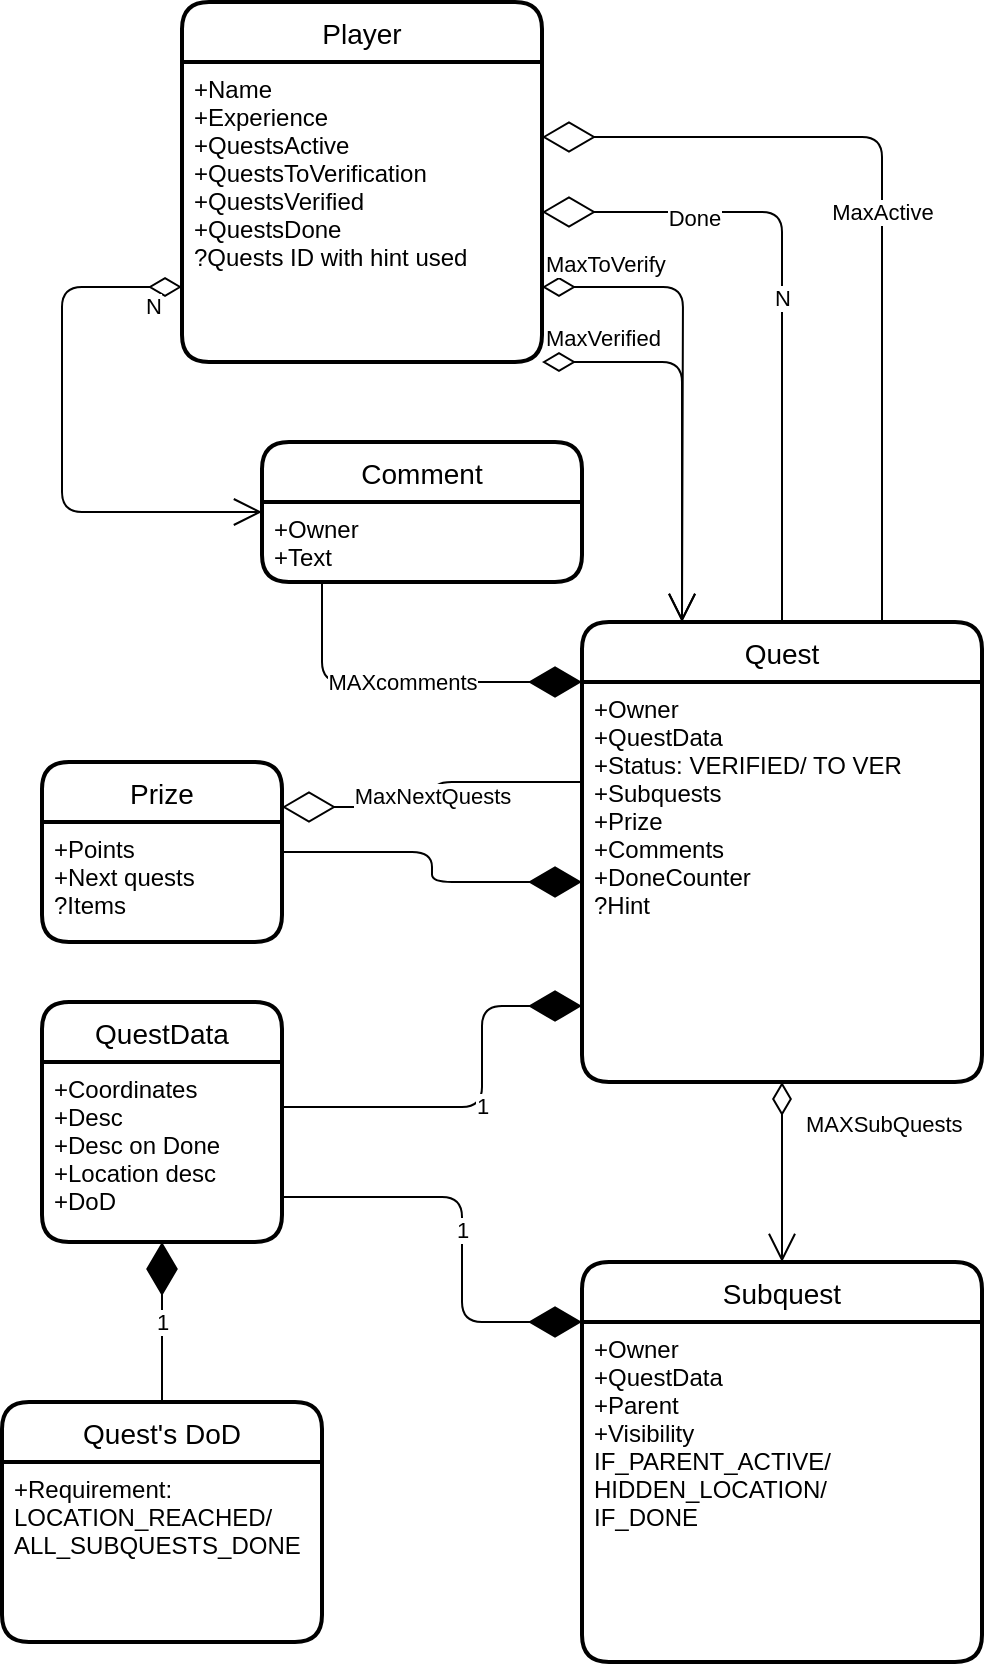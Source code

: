 <mxfile version="14.6.9" type="device"><diagram id="M-J3cCN6opH_2i_cFZUk" name="Page-1"><mxGraphModel dx="2241" dy="2027" grid="1" gridSize="10" guides="1" tooltips="1" connect="1" arrows="1" fold="1" page="1" pageScale="1" pageWidth="850" pageHeight="1100" math="0" shadow="0"><root><mxCell id="0"/><mxCell id="1" parent="0"/><mxCell id="W80gkQd3yOm1_AP8mV_c-1" value="Player" style="swimlane;childLayout=stackLayout;horizontal=1;startSize=30;horizontalStack=0;rounded=1;fontSize=14;fontStyle=0;strokeWidth=2;resizeParent=0;resizeLast=1;shadow=0;dashed=0;align=center;" vertex="1" parent="1"><mxGeometry x="-40" y="-60" width="180" height="180" as="geometry"/></mxCell><mxCell id="W80gkQd3yOm1_AP8mV_c-2" value="+Name&#xA;+Experience&#xA;+QuestsActive&#xA;+QuestsToVerification&#xA;+QuestsVerified&#xA;+QuestsDone&#xA;?Quests ID with hint used&#xA;&#xA;" style="align=left;strokeColor=none;fillColor=none;spacingLeft=4;fontSize=12;verticalAlign=top;resizable=0;rotatable=0;part=1;" vertex="1" parent="W80gkQd3yOm1_AP8mV_c-1"><mxGeometry y="30" width="180" height="150" as="geometry"/></mxCell><mxCell id="W80gkQd3yOm1_AP8mV_c-3" value="Quest" style="swimlane;childLayout=stackLayout;horizontal=1;startSize=30;horizontalStack=0;rounded=1;fontSize=14;fontStyle=0;strokeWidth=2;resizeParent=0;resizeLast=1;shadow=0;dashed=0;align=center;" vertex="1" parent="1"><mxGeometry x="160" y="250" width="200" height="230" as="geometry"><mxRectangle x="160" y="250" width="70" height="30" as="alternateBounds"/></mxGeometry></mxCell><mxCell id="W80gkQd3yOm1_AP8mV_c-4" value="+Owner&#xA;+QuestData&#xA;+Status: VERIFIED/ TO VER&#xA;+Subquests&#xA;+Prize&#xA;+Comments&#xA;+DoneCounter&#xA;?Hint&#xA;&#xA;&#xA;&#xA;" style="align=left;strokeColor=none;fillColor=none;spacingLeft=4;fontSize=12;verticalAlign=top;resizable=0;rotatable=0;part=1;" vertex="1" parent="W80gkQd3yOm1_AP8mV_c-3"><mxGeometry y="30" width="200" height="200" as="geometry"/></mxCell><mxCell id="W80gkQd3yOm1_AP8mV_c-5" value="Subquest" style="swimlane;childLayout=stackLayout;horizontal=1;startSize=30;horizontalStack=0;rounded=1;fontSize=14;fontStyle=0;strokeWidth=2;resizeParent=0;resizeLast=1;shadow=0;dashed=0;align=center;" vertex="1" parent="1"><mxGeometry x="160" y="570" width="200" height="200" as="geometry"/></mxCell><mxCell id="W80gkQd3yOm1_AP8mV_c-6" value="+Owner&#xA;+QuestData&#xA;+Parent&#xA;+Visibility &#xA;IF_PARENT_ACTIVE/&#xA;HIDDEN_LOCATION/&#xA;IF_DONE&#xA;&#xA;" style="align=left;strokeColor=none;fillColor=none;spacingLeft=4;fontSize=12;verticalAlign=top;resizable=0;rotatable=0;part=1;" vertex="1" parent="W80gkQd3yOm1_AP8mV_c-5"><mxGeometry y="30" width="200" height="170" as="geometry"/></mxCell><mxCell id="W80gkQd3yOm1_AP8mV_c-8" value="Prize" style="swimlane;childLayout=stackLayout;horizontal=1;startSize=30;horizontalStack=0;rounded=1;fontSize=14;fontStyle=0;strokeWidth=2;resizeParent=0;resizeLast=1;shadow=0;dashed=0;align=center;" vertex="1" parent="1"><mxGeometry x="-110" y="320" width="120" height="90" as="geometry"/></mxCell><mxCell id="W80gkQd3yOm1_AP8mV_c-9" value="+Points&#xA;+Next quests&#xA;?Items&#xA;" style="align=left;strokeColor=none;fillColor=none;spacingLeft=4;fontSize=12;verticalAlign=top;resizable=0;rotatable=0;part=1;" vertex="1" parent="W80gkQd3yOm1_AP8mV_c-8"><mxGeometry y="30" width="120" height="60" as="geometry"/></mxCell><mxCell id="W80gkQd3yOm1_AP8mV_c-10" style="edgeStyle=orthogonalEdgeStyle;rounded=0;orthogonalLoop=1;jettySize=auto;html=1;exitX=0.5;exitY=1;exitDx=0;exitDy=0;" edge="1" parent="W80gkQd3yOm1_AP8mV_c-8" source="W80gkQd3yOm1_AP8mV_c-9" target="W80gkQd3yOm1_AP8mV_c-9"><mxGeometry relative="1" as="geometry"/></mxCell><mxCell id="W80gkQd3yOm1_AP8mV_c-14" value="QuestData" style="swimlane;childLayout=stackLayout;horizontal=1;startSize=30;horizontalStack=0;rounded=1;fontSize=14;fontStyle=0;strokeWidth=2;resizeParent=0;resizeLast=1;shadow=0;dashed=0;align=center;" vertex="1" parent="1"><mxGeometry x="-110" y="440" width="120" height="120" as="geometry"/></mxCell><mxCell id="W80gkQd3yOm1_AP8mV_c-15" value="+Coordinates&#xA;+Desc&#xA;+Desc on Done&#xA;+Location desc&#xA;+DoD&#xA;&#xA;&#xA;&#xA;&#xA;&#xA;&#xA;" style="align=left;strokeColor=none;fillColor=none;spacingLeft=4;fontSize=12;verticalAlign=top;resizable=0;rotatable=0;part=1;" vertex="1" parent="W80gkQd3yOm1_AP8mV_c-14"><mxGeometry y="30" width="120" height="90" as="geometry"/></mxCell><mxCell id="W80gkQd3yOm1_AP8mV_c-16" value="Quest's DoD" style="swimlane;childLayout=stackLayout;horizontal=1;startSize=30;horizontalStack=0;rounded=1;fontSize=14;fontStyle=0;strokeWidth=2;resizeParent=0;resizeLast=1;shadow=0;dashed=0;align=center;" vertex="1" parent="1"><mxGeometry x="-130" y="640" width="160" height="120" as="geometry"/></mxCell><mxCell id="W80gkQd3yOm1_AP8mV_c-17" value="+Requirement: &#xA;LOCATION_REACHED/&#xA;ALL_SUBQUESTS_DONE&#xA;" style="align=left;strokeColor=none;fillColor=none;spacingLeft=4;fontSize=12;verticalAlign=top;resizable=0;rotatable=0;part=1;" vertex="1" parent="W80gkQd3yOm1_AP8mV_c-16"><mxGeometry y="30" width="160" height="90" as="geometry"/></mxCell><mxCell id="W80gkQd3yOm1_AP8mV_c-18" value="Comment" style="swimlane;childLayout=stackLayout;horizontal=1;startSize=30;horizontalStack=0;rounded=1;fontSize=14;fontStyle=0;strokeWidth=2;resizeParent=0;resizeLast=1;shadow=0;dashed=0;align=center;" vertex="1" parent="1"><mxGeometry y="160" width="160" height="70" as="geometry"/></mxCell><mxCell id="W80gkQd3yOm1_AP8mV_c-19" value="+Owner&#xA;+Text" style="align=left;strokeColor=none;fillColor=none;spacingLeft=4;fontSize=12;verticalAlign=top;resizable=0;rotatable=0;part=1;" vertex="1" parent="W80gkQd3yOm1_AP8mV_c-18"><mxGeometry y="30" width="160" height="40" as="geometry"/></mxCell><mxCell id="W80gkQd3yOm1_AP8mV_c-20" style="edgeStyle=orthogonalEdgeStyle;rounded=0;orthogonalLoop=1;jettySize=auto;html=1;exitX=0.5;exitY=1;exitDx=0;exitDy=0;" edge="1" parent="W80gkQd3yOm1_AP8mV_c-18" source="W80gkQd3yOm1_AP8mV_c-19" target="W80gkQd3yOm1_AP8mV_c-19"><mxGeometry relative="1" as="geometry"/></mxCell><mxCell id="W80gkQd3yOm1_AP8mV_c-28" value="1" style="endArrow=diamondThin;endFill=1;endSize=24;html=1;edgeStyle=orthogonalEdgeStyle;exitX=1;exitY=0.25;exitDx=0;exitDy=0;entryX=0;entryY=0.81;entryDx=0;entryDy=0;entryPerimeter=0;" edge="1" parent="1" source="W80gkQd3yOm1_AP8mV_c-15" target="W80gkQd3yOm1_AP8mV_c-4"><mxGeometry width="160" relative="1" as="geometry"><mxPoint x="500" y="410" as="sourcePoint"/><mxPoint x="140" y="410" as="targetPoint"/><Array as="points"><mxPoint x="110" y="493"/><mxPoint x="110" y="442"/></Array></mxGeometry></mxCell><mxCell id="W80gkQd3yOm1_AP8mV_c-30" value="1" style="endArrow=diamondThin;endFill=1;endSize=24;html=1;entryX=0;entryY=0;entryDx=0;entryDy=0;exitX=1;exitY=0.75;exitDx=0;exitDy=0;edgeStyle=orthogonalEdgeStyle;" edge="1" parent="1" source="W80gkQd3yOm1_AP8mV_c-15" target="W80gkQd3yOm1_AP8mV_c-6"><mxGeometry width="160" relative="1" as="geometry"><mxPoint x="500" y="410" as="sourcePoint"/><mxPoint x="660" y="410" as="targetPoint"/><Array as="points"><mxPoint x="100" y="538"/><mxPoint x="100" y="600"/></Array></mxGeometry></mxCell><mxCell id="W80gkQd3yOm1_AP8mV_c-33" value="1" style="endArrow=diamondThin;endFill=1;endSize=24;html=1;entryX=0.5;entryY=1;entryDx=0;entryDy=0;exitX=0.5;exitY=0;exitDx=0;exitDy=0;edgeStyle=orthogonalEdgeStyle;" edge="1" parent="1" source="W80gkQd3yOm1_AP8mV_c-16" target="W80gkQd3yOm1_AP8mV_c-15"><mxGeometry width="160" relative="1" as="geometry"><mxPoint x="500" y="410" as="sourcePoint"/><mxPoint x="660" y="410" as="targetPoint"/></mxGeometry></mxCell><mxCell id="W80gkQd3yOm1_AP8mV_c-35" value="MAXcomments" style="endArrow=diamondThin;endFill=1;endSize=24;html=1;entryX=0;entryY=0;entryDx=0;entryDy=0;edgeStyle=orthogonalEdgeStyle;" edge="1" parent="1" target="W80gkQd3yOm1_AP8mV_c-4"><mxGeometry width="160" relative="1" as="geometry"><mxPoint x="30" y="230" as="sourcePoint"/><mxPoint x="530" y="410" as="targetPoint"/><Array as="points"><mxPoint x="30" y="280"/></Array></mxGeometry></mxCell><mxCell id="W80gkQd3yOm1_AP8mV_c-40" value="MAXSubQuests" style="endArrow=open;html=1;endSize=12;startArrow=diamondThin;startSize=14;startFill=0;edgeStyle=orthogonalEdgeStyle;align=left;verticalAlign=bottom;exitX=0.5;exitY=1;exitDx=0;exitDy=0;entryX=0.5;entryY=0;entryDx=0;entryDy=0;" edge="1" parent="1" source="W80gkQd3yOm1_AP8mV_c-4" target="W80gkQd3yOm1_AP8mV_c-5"><mxGeometry x="-0.333" y="10" relative="1" as="geometry"><mxPoint x="370" y="530" as="sourcePoint"/><mxPoint x="530" y="530" as="targetPoint"/><mxPoint as="offset"/></mxGeometry></mxCell><mxCell id="W80gkQd3yOm1_AP8mV_c-43" value="N" style="endArrow=open;html=1;endSize=12;startArrow=diamondThin;startSize=14;startFill=0;edgeStyle=orthogonalEdgeStyle;align=left;verticalAlign=bottom;entryX=0;entryY=0.5;entryDx=0;entryDy=0;exitX=0;exitY=0.75;exitDx=0;exitDy=0;" edge="1" parent="1" source="W80gkQd3yOm1_AP8mV_c-2" target="W80gkQd3yOm1_AP8mV_c-18"><mxGeometry x="-0.853" y="18" relative="1" as="geometry"><mxPoint x="-220" y="195" as="sourcePoint"/><mxPoint x="330" y="320" as="targetPoint"/><Array as="points"><mxPoint x="-100" y="83"/><mxPoint x="-100" y="195"/></Array><mxPoint as="offset"/></mxGeometry></mxCell><mxCell id="W80gkQd3yOm1_AP8mV_c-44" value="" style="endArrow=diamondThin;endFill=1;endSize=24;html=1;exitX=1;exitY=0.5;exitDx=0;exitDy=0;entryX=0;entryY=0.5;entryDx=0;entryDy=0;edgeStyle=orthogonalEdgeStyle;" edge="1" parent="1" source="W80gkQd3yOm1_AP8mV_c-8" target="W80gkQd3yOm1_AP8mV_c-4"><mxGeometry width="160" relative="1" as="geometry"><mxPoint x="170" y="320" as="sourcePoint"/><mxPoint x="330" y="320" as="targetPoint"/></mxGeometry></mxCell><mxCell id="W80gkQd3yOm1_AP8mV_c-45" value="&lt;div&gt;MaxNextQuests&lt;/div&gt;" style="endArrow=diamondThin;endFill=0;endSize=24;html=1;entryX=1;entryY=0.25;entryDx=0;entryDy=0;exitX=0;exitY=0.25;exitDx=0;exitDy=0;edgeStyle=orthogonalEdgeStyle;" edge="1" parent="1" source="W80gkQd3yOm1_AP8mV_c-4" target="W80gkQd3yOm1_AP8mV_c-8"><mxGeometry width="160" relative="1" as="geometry"><mxPoint x="170" y="320" as="sourcePoint"/><mxPoint x="330" y="320" as="targetPoint"/></mxGeometry></mxCell><mxCell id="W80gkQd3yOm1_AP8mV_c-46" value="MaxVerified" style="endArrow=open;html=1;endSize=12;startArrow=diamondThin;startSize=14;startFill=0;edgeStyle=orthogonalEdgeStyle;align=left;verticalAlign=bottom;exitX=1;exitY=1;exitDx=0;exitDy=0;entryX=0.25;entryY=0;entryDx=0;entryDy=0;" edge="1" parent="1" source="W80gkQd3yOm1_AP8mV_c-2" target="W80gkQd3yOm1_AP8mV_c-3"><mxGeometry x="-1" y="3" relative="1" as="geometry"><mxPoint x="170" y="170" as="sourcePoint"/><mxPoint x="330" y="170" as="targetPoint"/><Array as="points"><mxPoint x="210" y="120"/></Array></mxGeometry></mxCell><mxCell id="W80gkQd3yOm1_AP8mV_c-47" value="MaxToVerify" style="endArrow=open;html=1;endSize=12;startArrow=diamondThin;startSize=14;startFill=0;edgeStyle=orthogonalEdgeStyle;align=left;verticalAlign=bottom;exitX=1;exitY=0.75;exitDx=0;exitDy=0;" edge="1" parent="1" source="W80gkQd3yOm1_AP8mV_c-2"><mxGeometry x="-1" y="3" relative="1" as="geometry"><mxPoint x="170" y="170" as="sourcePoint"/><mxPoint x="210" y="250" as="targetPoint"/></mxGeometry></mxCell><mxCell id="W80gkQd3yOm1_AP8mV_c-48" value="N" style="endArrow=diamondThin;endFill=0;endSize=24;html=1;exitX=0.5;exitY=0;exitDx=0;exitDy=0;entryX=1;entryY=0.5;entryDx=0;entryDy=0;edgeStyle=orthogonalEdgeStyle;" edge="1" parent="1" source="W80gkQd3yOm1_AP8mV_c-3" target="W80gkQd3yOm1_AP8mV_c-2"><mxGeometry width="160" relative="1" as="geometry"><mxPoint x="170" y="170" as="sourcePoint"/><mxPoint x="330" y="170" as="targetPoint"/></mxGeometry></mxCell><mxCell id="W80gkQd3yOm1_AP8mV_c-49" value="Done" style="edgeLabel;html=1;align=center;verticalAlign=middle;resizable=0;points=[];" vertex="1" connectable="0" parent="W80gkQd3yOm1_AP8mV_c-48"><mxGeometry x="0.532" y="3" relative="1" as="geometry"><mxPoint as="offset"/></mxGeometry></mxCell><mxCell id="W80gkQd3yOm1_AP8mV_c-50" value="MaxActive" style="endArrow=diamondThin;endFill=0;endSize=24;html=1;exitX=0.75;exitY=0;exitDx=0;exitDy=0;entryX=1;entryY=0.25;entryDx=0;entryDy=0;edgeStyle=orthogonalEdgeStyle;" edge="1" parent="1" source="W80gkQd3yOm1_AP8mV_c-3" target="W80gkQd3yOm1_AP8mV_c-2"><mxGeometry x="-0.006" width="160" relative="1" as="geometry"><mxPoint x="170" y="170" as="sourcePoint"/><mxPoint x="330" y="170" as="targetPoint"/><mxPoint as="offset"/></mxGeometry></mxCell></root></mxGraphModel></diagram></mxfile>